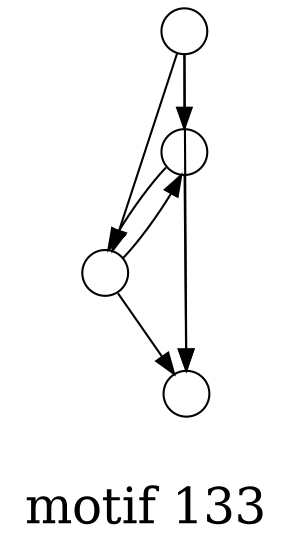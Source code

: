 /*****
motif 133
*****/

digraph G {
  graph [splines=false overlap=false]
  node  [shape=ellipse, width=0.3, height=0.3, label=""]
  0 ;
  1 ;
  2 ;
  3 ;
  0 -> 1;
  0 -> 2;
  0 -> 3;
  1 -> 2;
  1 -> 3;
  2 -> 1;
  2 -> 3;
  label = "\nmotif 133\n";  fontsize=24;
}
